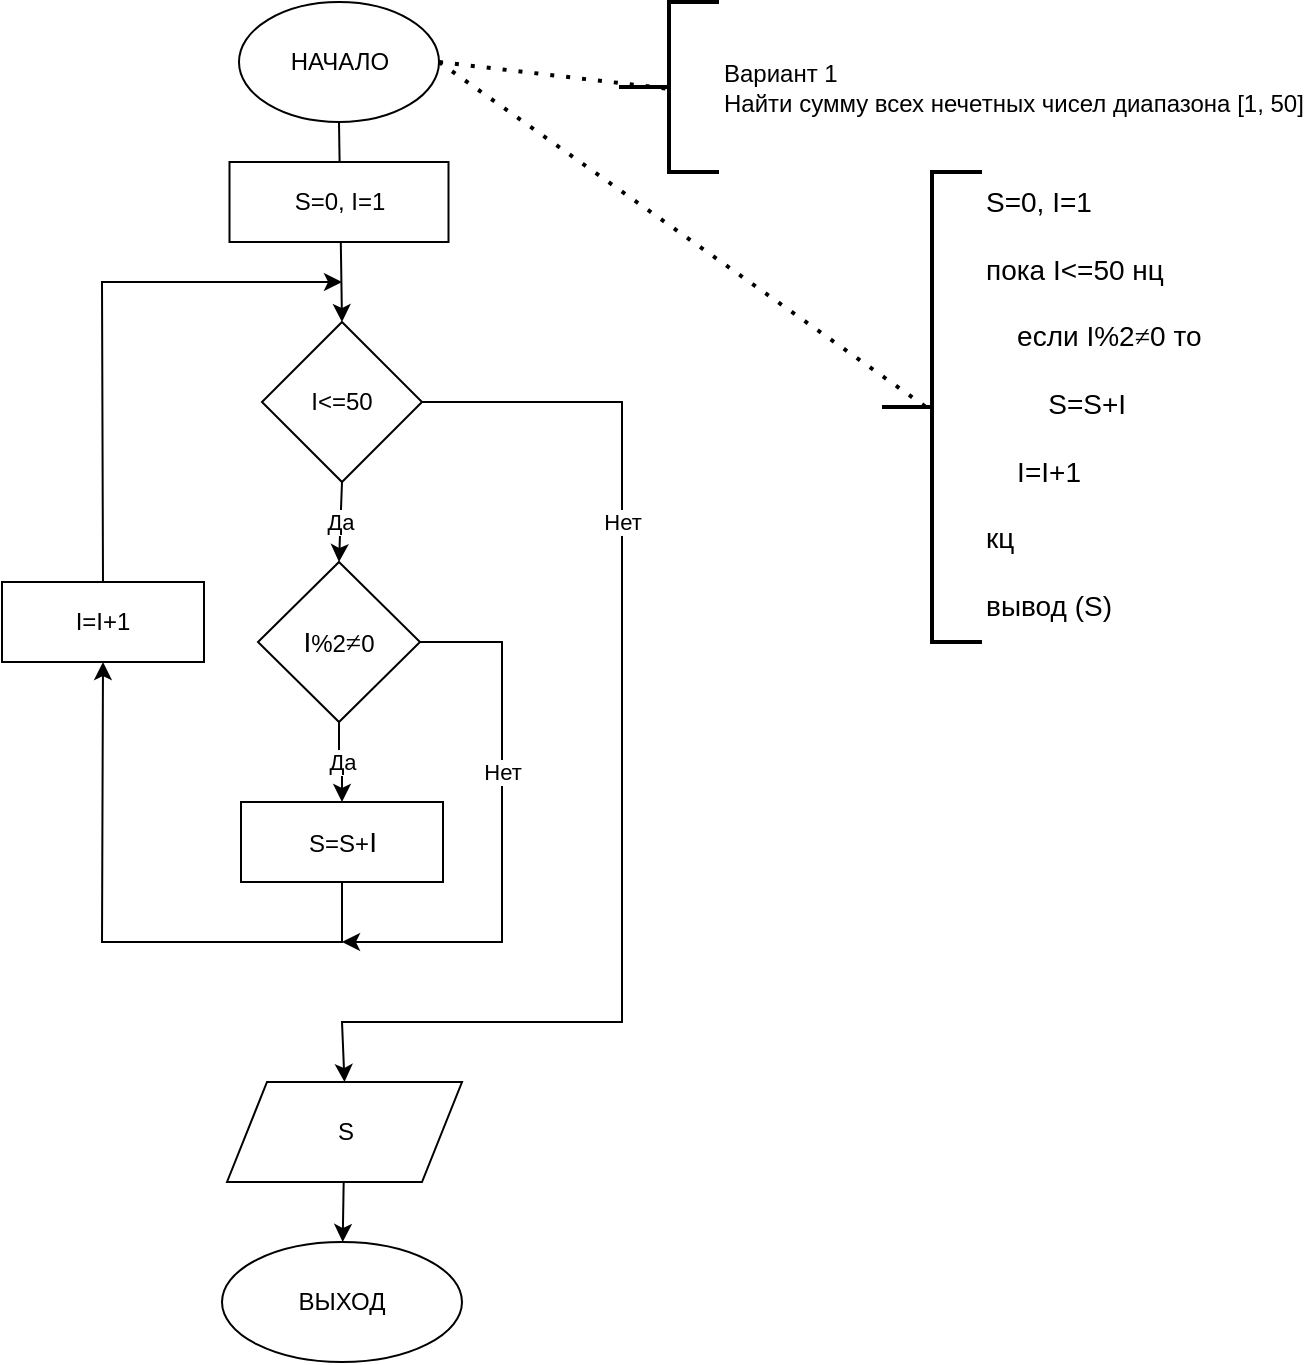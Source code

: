 <mxfile version="17.2.4" type="github">
  <diagram id="avpvHl-mnaf0dV959y6t" name="Page-1">
    <mxGraphModel dx="955" dy="972" grid="1" gridSize="10" guides="1" tooltips="1" connect="1" arrows="1" fold="1" page="1" pageScale="1" pageWidth="827" pageHeight="1169" math="0" shadow="0">
      <root>
        <mxCell id="0" />
        <mxCell id="1" parent="0" />
        <mxCell id="Zf2f9bM3o7Nj7mo30cqq-1" value="Да" style="edgeStyle=none;rounded=0;orthogonalLoop=1;jettySize=auto;html=1;entryX=0.5;entryY=0;entryDx=0;entryDy=0;exitX=0.5;exitY=1;exitDx=0;exitDy=0;" edge="1" parent="1" source="Zf2f9bM3o7Nj7mo30cqq-27" target="Zf2f9bM3o7Nj7mo30cqq-5">
          <mxGeometry relative="1" as="geometry">
            <mxPoint x="179.5" y="160" as="sourcePoint" />
            <mxPoint x="179.5" y="330" as="targetPoint" />
          </mxGeometry>
        </mxCell>
        <mxCell id="Zf2f9bM3o7Nj7mo30cqq-2" value="НАЧАЛО" style="ellipse;whiteSpace=wrap;html=1;" vertex="1" parent="1">
          <mxGeometry x="128.5" y="80" width="100" height="60" as="geometry" />
        </mxCell>
        <mxCell id="Zf2f9bM3o7Nj7mo30cqq-3" value="Нет" style="edgeStyle=none;rounded=0;orthogonalLoop=1;jettySize=auto;html=1;exitX=1;exitY=0.5;exitDx=0;exitDy=0;" edge="1" parent="1" source="Zf2f9bM3o7Nj7mo30cqq-5">
          <mxGeometry x="-0.222" relative="1" as="geometry">
            <mxPoint x="180" y="550" as="targetPoint" />
            <Array as="points">
              <mxPoint x="260" y="400" />
              <mxPoint x="260" y="550" />
            </Array>
            <mxPoint as="offset" />
          </mxGeometry>
        </mxCell>
        <mxCell id="Zf2f9bM3o7Nj7mo30cqq-4" value="Да" style="edgeStyle=orthogonalEdgeStyle;rounded=0;orthogonalLoop=1;jettySize=auto;html=1;" edge="1" parent="1" source="Zf2f9bM3o7Nj7mo30cqq-5" target="Zf2f9bM3o7Nj7mo30cqq-16">
          <mxGeometry relative="1" as="geometry" />
        </mxCell>
        <mxCell id="Zf2f9bM3o7Nj7mo30cqq-5" value="&lt;span style=&quot;font-size: 14px ; text-align: left&quot;&gt;I&lt;/span&gt;%2&lt;span style=&quot;line-height: 115% ; font-family: &amp;#34;times new roman&amp;#34; , &amp;#34;serif&amp;#34;&quot;&gt;&lt;font style=&quot;font-size: 14px&quot;&gt;≠&lt;/font&gt;&lt;/span&gt;0" style="rhombus;whiteSpace=wrap;html=1;" vertex="1" parent="1">
          <mxGeometry x="138" y="360" width="81" height="80" as="geometry" />
        </mxCell>
        <mxCell id="Zf2f9bM3o7Nj7mo30cqq-8" value="" style="edgeStyle=none;rounded=0;orthogonalLoop=1;jettySize=auto;html=1;" edge="1" parent="1" source="Zf2f9bM3o7Nj7mo30cqq-9" target="Zf2f9bM3o7Nj7mo30cqq-11">
          <mxGeometry relative="1" as="geometry" />
        </mxCell>
        <mxCell id="Zf2f9bM3o7Nj7mo30cqq-9" value="S" style="shape=parallelogram;perimeter=parallelogramPerimeter;whiteSpace=wrap;html=1;fixedSize=1;" vertex="1" parent="1">
          <mxGeometry x="122.5" y="620" width="117.5" height="50" as="geometry" />
        </mxCell>
        <mxCell id="Zf2f9bM3o7Nj7mo30cqq-10" style="edgeStyle=none;rounded=0;orthogonalLoop=1;jettySize=auto;html=1;exitX=0.5;exitY=1;exitDx=0;exitDy=0;" edge="1" parent="1" source="Zf2f9bM3o7Nj7mo30cqq-9" target="Zf2f9bM3o7Nj7mo30cqq-9">
          <mxGeometry relative="1" as="geometry" />
        </mxCell>
        <mxCell id="Zf2f9bM3o7Nj7mo30cqq-11" value="ВЫХОД" style="ellipse;whiteSpace=wrap;html=1;" vertex="1" parent="1">
          <mxGeometry x="120" y="700" width="120" height="60" as="geometry" />
        </mxCell>
        <mxCell id="Zf2f9bM3o7Nj7mo30cqq-12" value="Вариант 1 &lt;br&gt;&lt;div&gt;Найти сумму всех нечетных чисел диапазона [1, 50]&lt;br&gt;&lt;/div&gt;" style="strokeWidth=2;html=1;shape=mxgraph.flowchart.annotation_2;align=left;labelPosition=right;pointerEvents=1;" vertex="1" parent="1">
          <mxGeometry x="318.5" y="80" width="50" height="85" as="geometry" />
        </mxCell>
        <mxCell id="Zf2f9bM3o7Nj7mo30cqq-13" value="" style="endArrow=none;dashed=1;html=1;dashPattern=1 3;strokeWidth=2;rounded=0;exitX=1;exitY=0.5;exitDx=0;exitDy=0;entryX=0.52;entryY=0.512;entryDx=0;entryDy=0;entryPerimeter=0;" edge="1" parent="1" source="Zf2f9bM3o7Nj7mo30cqq-2" target="Zf2f9bM3o7Nj7mo30cqq-12">
          <mxGeometry width="50" height="50" relative="1" as="geometry">
            <mxPoint x="312" y="240" as="sourcePoint" />
            <mxPoint x="362" y="190" as="targetPoint" />
          </mxGeometry>
        </mxCell>
        <mxCell id="Zf2f9bM3o7Nj7mo30cqq-14" value="S=0, I=1&lt;br&gt;&lt;br&gt;пока I&amp;lt;=50 нц&lt;br&gt;&lt;span&gt;	&lt;/span&gt;&lt;span&gt;	&lt;/span&gt;&lt;br&gt;&lt;span&gt;&lt;/span&gt;&lt;font style=&quot;font-size: 14px&quot;&gt;&amp;nbsp; &amp;nbsp; если I%2&lt;span style=&quot;line-height: 115% ; font-family: &amp;#34;times new roman&amp;#34; , &amp;#34;serif&amp;#34;&quot;&gt;≠&lt;/span&gt;0 то&lt;br&gt;&lt;br&gt;&amp;nbsp; &amp;nbsp; &amp;nbsp; &amp;nbsp; S=S+I&lt;br&gt;&lt;/font&gt;&amp;nbsp; &amp;nbsp;&amp;nbsp;&lt;br&gt;&amp;nbsp; &amp;nbsp; I=I+1&lt;br&gt;&amp;nbsp; &amp;nbsp; &lt;br&gt;кц&lt;br&gt;&lt;br&gt;вывод (S)&amp;nbsp; &amp;nbsp; &amp;nbsp; &amp;nbsp;" style="strokeWidth=2;html=1;shape=mxgraph.flowchart.annotation_2;align=left;labelPosition=right;pointerEvents=1;verticalAlign=top;fontSize=14;spacing=2;spacingBottom=0;spacingLeft=0;spacingTop=0;horizontal=1;" vertex="1" parent="1">
          <mxGeometry x="450" y="165" width="50" height="235" as="geometry" />
        </mxCell>
        <mxCell id="Zf2f9bM3o7Nj7mo30cqq-15" value="" style="endArrow=none;dashed=1;html=1;dashPattern=1 3;strokeWidth=2;rounded=0;exitX=1;exitY=0.5;exitDx=0;exitDy=0;entryX=0.52;entryY=0.512;entryDx=0;entryDy=0;entryPerimeter=0;" edge="1" parent="1" source="Zf2f9bM3o7Nj7mo30cqq-2" target="Zf2f9bM3o7Nj7mo30cqq-14">
          <mxGeometry width="50" height="50" relative="1" as="geometry">
            <mxPoint x="549.5" y="195" as="sourcePoint" />
            <mxPoint x="682" y="255" as="targetPoint" />
          </mxGeometry>
        </mxCell>
        <mxCell id="Zf2f9bM3o7Nj7mo30cqq-16" value="S=S+&lt;span style=&quot;font-size: 14px ; text-align: left&quot;&gt;I&lt;/span&gt;" style="whiteSpace=wrap;html=1;" vertex="1" parent="1">
          <mxGeometry x="129.5" y="480" width="101" height="40" as="geometry" />
        </mxCell>
        <mxCell id="Zf2f9bM3o7Nj7mo30cqq-23" value="" style="endArrow=classic;html=1;rounded=0;exitX=0.5;exitY=1;exitDx=0;exitDy=0;entryX=0.5;entryY=1;entryDx=0;entryDy=0;" edge="1" parent="1" source="Zf2f9bM3o7Nj7mo30cqq-16" target="Zf2f9bM3o7Nj7mo30cqq-28">
          <mxGeometry width="50" height="50" relative="1" as="geometry">
            <mxPoint x="179" y="520" as="sourcePoint" />
            <mxPoint x="60" y="470" as="targetPoint" />
            <Array as="points">
              <mxPoint x="180" y="550" />
              <mxPoint x="60" y="550" />
            </Array>
          </mxGeometry>
        </mxCell>
        <mxCell id="Zf2f9bM3o7Nj7mo30cqq-24" value="Нет" style="endArrow=classic;html=1;rounded=0;exitX=1;exitY=0.5;exitDx=0;exitDy=0;entryX=0.5;entryY=0;entryDx=0;entryDy=0;" edge="1" parent="1" source="Zf2f9bM3o7Nj7mo30cqq-27" target="Zf2f9bM3o7Nj7mo30cqq-9">
          <mxGeometry x="-0.448" width="50" height="50" relative="1" as="geometry">
            <mxPoint x="499.5" y="590" as="sourcePoint" />
            <mxPoint x="179.5" y="590" as="targetPoint" />
            <Array as="points">
              <mxPoint x="320" y="280" />
              <mxPoint x="320" y="590" />
              <mxPoint x="180" y="590" />
            </Array>
            <mxPoint as="offset" />
          </mxGeometry>
        </mxCell>
        <mxCell id="Zf2f9bM3o7Nj7mo30cqq-27" value="I&amp;lt;=50" style="rhombus;whiteSpace=wrap;html=1;" vertex="1" parent="1">
          <mxGeometry x="140" y="240" width="80" height="80" as="geometry" />
        </mxCell>
        <mxCell id="Zf2f9bM3o7Nj7mo30cqq-28" value="I=I+1" style="whiteSpace=wrap;html=1;" vertex="1" parent="1">
          <mxGeometry x="10" y="370" width="101" height="40" as="geometry" />
        </mxCell>
        <mxCell id="Zf2f9bM3o7Nj7mo30cqq-29" value="" style="endArrow=classic;html=1;rounded=0;exitX=0.5;exitY=0;exitDx=0;exitDy=0;" edge="1" parent="1" source="Zf2f9bM3o7Nj7mo30cqq-28">
          <mxGeometry width="50" height="50" relative="1" as="geometry">
            <mxPoint x="310" y="460" as="sourcePoint" />
            <mxPoint x="180" y="220" as="targetPoint" />
            <Array as="points">
              <mxPoint x="60" y="220" />
            </Array>
          </mxGeometry>
        </mxCell>
        <mxCell id="Zf2f9bM3o7Nj7mo30cqq-34" value="" style="endArrow=classic;html=1;rounded=0;exitX=0.5;exitY=1;exitDx=0;exitDy=0;entryX=0.5;entryY=0;entryDx=0;entryDy=0;" edge="1" parent="1" source="Zf2f9bM3o7Nj7mo30cqq-2" target="Zf2f9bM3o7Nj7mo30cqq-27">
          <mxGeometry width="50" height="50" relative="1" as="geometry">
            <mxPoint x="310" y="460" as="sourcePoint" />
            <mxPoint x="360" y="410" as="targetPoint" />
          </mxGeometry>
        </mxCell>
        <mxCell id="Zf2f9bM3o7Nj7mo30cqq-35" value="S=0, I=1" style="rounded=0;whiteSpace=wrap;html=1;" vertex="1" parent="1">
          <mxGeometry x="123.75" y="160" width="109.5" height="40" as="geometry" />
        </mxCell>
      </root>
    </mxGraphModel>
  </diagram>
</mxfile>
